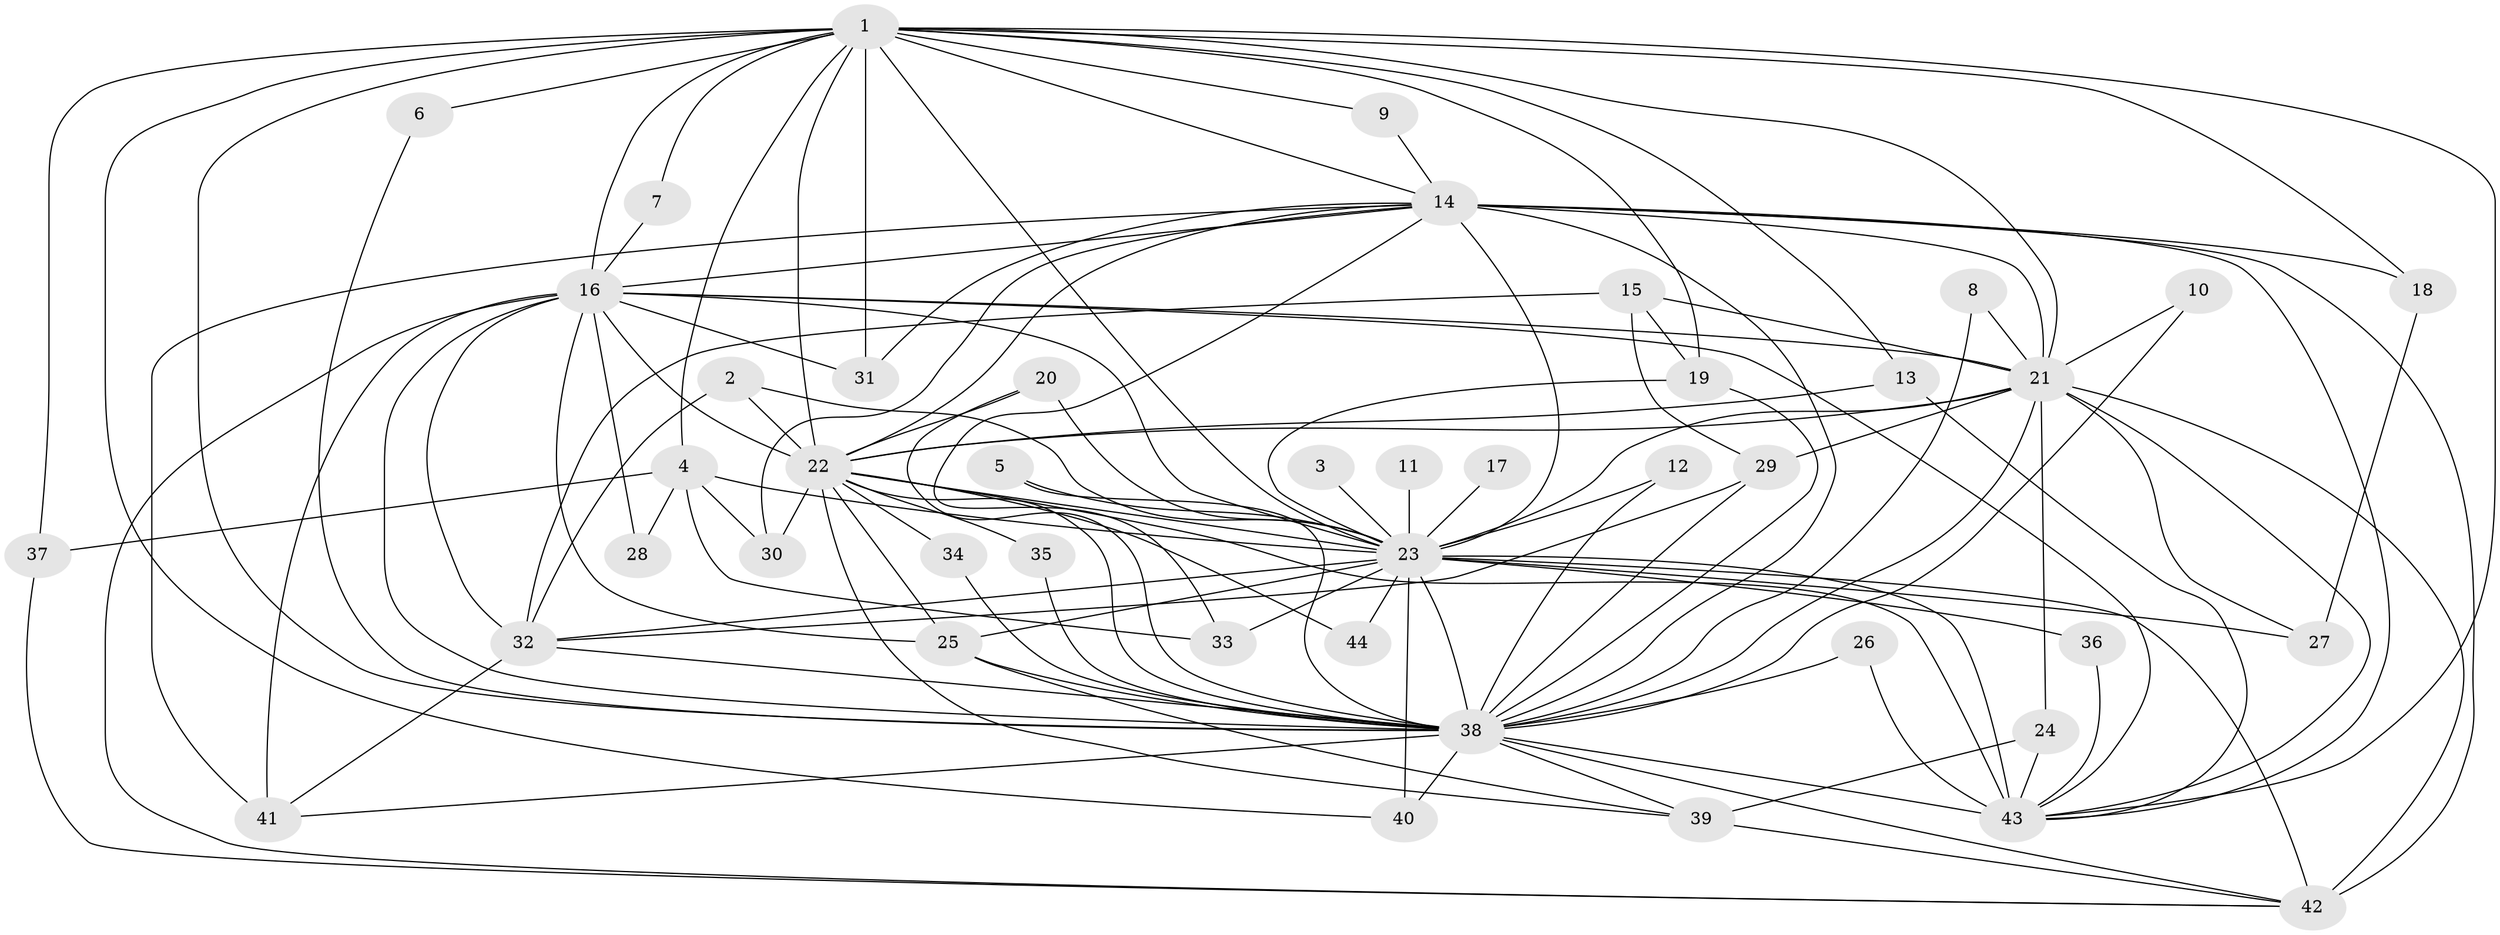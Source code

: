 // original degree distribution, {19: 0.022988505747126436, 15: 0.011494252873563218, 21: 0.011494252873563218, 14: 0.011494252873563218, 18: 0.034482758620689655, 29: 0.011494252873563218, 20: 0.011494252873563218, 2: 0.4942528735632184, 3: 0.26436781609195403, 4: 0.08045977011494253, 5: 0.011494252873563218, 7: 0.011494252873563218, 6: 0.022988505747126436}
// Generated by graph-tools (version 1.1) at 2025/49/03/09/25 03:49:34]
// undirected, 44 vertices, 121 edges
graph export_dot {
graph [start="1"]
  node [color=gray90,style=filled];
  1;
  2;
  3;
  4;
  5;
  6;
  7;
  8;
  9;
  10;
  11;
  12;
  13;
  14;
  15;
  16;
  17;
  18;
  19;
  20;
  21;
  22;
  23;
  24;
  25;
  26;
  27;
  28;
  29;
  30;
  31;
  32;
  33;
  34;
  35;
  36;
  37;
  38;
  39;
  40;
  41;
  42;
  43;
  44;
  1 -- 4 [weight=1.0];
  1 -- 6 [weight=1.0];
  1 -- 7 [weight=1.0];
  1 -- 9 [weight=1.0];
  1 -- 13 [weight=1.0];
  1 -- 14 [weight=1.0];
  1 -- 16 [weight=2.0];
  1 -- 18 [weight=2.0];
  1 -- 19 [weight=1.0];
  1 -- 21 [weight=1.0];
  1 -- 22 [weight=1.0];
  1 -- 23 [weight=2.0];
  1 -- 31 [weight=1.0];
  1 -- 37 [weight=1.0];
  1 -- 38 [weight=2.0];
  1 -- 40 [weight=1.0];
  1 -- 43 [weight=1.0];
  2 -- 22 [weight=1.0];
  2 -- 23 [weight=1.0];
  2 -- 32 [weight=1.0];
  3 -- 23 [weight=2.0];
  4 -- 23 [weight=2.0];
  4 -- 28 [weight=1.0];
  4 -- 30 [weight=1.0];
  4 -- 33 [weight=1.0];
  4 -- 37 [weight=1.0];
  5 -- 23 [weight=1.0];
  5 -- 38 [weight=1.0];
  6 -- 38 [weight=1.0];
  7 -- 16 [weight=1.0];
  8 -- 21 [weight=1.0];
  8 -- 38 [weight=1.0];
  9 -- 14 [weight=1.0];
  10 -- 21 [weight=1.0];
  10 -- 38 [weight=1.0];
  11 -- 23 [weight=1.0];
  12 -- 23 [weight=1.0];
  12 -- 38 [weight=1.0];
  13 -- 22 [weight=1.0];
  13 -- 43 [weight=1.0];
  14 -- 16 [weight=1.0];
  14 -- 18 [weight=1.0];
  14 -- 21 [weight=1.0];
  14 -- 22 [weight=1.0];
  14 -- 23 [weight=2.0];
  14 -- 30 [weight=1.0];
  14 -- 31 [weight=1.0];
  14 -- 33 [weight=1.0];
  14 -- 38 [weight=2.0];
  14 -- 41 [weight=1.0];
  14 -- 42 [weight=1.0];
  14 -- 43 [weight=1.0];
  15 -- 19 [weight=1.0];
  15 -- 21 [weight=1.0];
  15 -- 29 [weight=1.0];
  15 -- 32 [weight=2.0];
  16 -- 21 [weight=1.0];
  16 -- 22 [weight=1.0];
  16 -- 23 [weight=3.0];
  16 -- 25 [weight=1.0];
  16 -- 28 [weight=1.0];
  16 -- 31 [weight=1.0];
  16 -- 32 [weight=1.0];
  16 -- 38 [weight=3.0];
  16 -- 41 [weight=1.0];
  16 -- 42 [weight=1.0];
  16 -- 43 [weight=1.0];
  17 -- 23 [weight=1.0];
  18 -- 27 [weight=1.0];
  19 -- 23 [weight=1.0];
  19 -- 38 [weight=1.0];
  20 -- 22 [weight=1.0];
  20 -- 23 [weight=2.0];
  20 -- 38 [weight=1.0];
  21 -- 22 [weight=1.0];
  21 -- 23 [weight=3.0];
  21 -- 24 [weight=1.0];
  21 -- 27 [weight=1.0];
  21 -- 29 [weight=2.0];
  21 -- 38 [weight=2.0];
  21 -- 42 [weight=1.0];
  21 -- 43 [weight=1.0];
  22 -- 23 [weight=2.0];
  22 -- 25 [weight=1.0];
  22 -- 30 [weight=1.0];
  22 -- 34 [weight=1.0];
  22 -- 35 [weight=1.0];
  22 -- 38 [weight=2.0];
  22 -- 39 [weight=1.0];
  22 -- 43 [weight=1.0];
  22 -- 44 [weight=1.0];
  23 -- 25 [weight=1.0];
  23 -- 27 [weight=1.0];
  23 -- 32 [weight=1.0];
  23 -- 33 [weight=2.0];
  23 -- 36 [weight=2.0];
  23 -- 38 [weight=4.0];
  23 -- 40 [weight=1.0];
  23 -- 42 [weight=2.0];
  23 -- 43 [weight=2.0];
  23 -- 44 [weight=1.0];
  24 -- 39 [weight=2.0];
  24 -- 43 [weight=1.0];
  25 -- 38 [weight=1.0];
  25 -- 39 [weight=1.0];
  26 -- 38 [weight=1.0];
  26 -- 43 [weight=1.0];
  29 -- 32 [weight=1.0];
  29 -- 38 [weight=1.0];
  32 -- 38 [weight=1.0];
  32 -- 41 [weight=1.0];
  34 -- 38 [weight=1.0];
  35 -- 38 [weight=1.0];
  36 -- 43 [weight=1.0];
  37 -- 42 [weight=1.0];
  38 -- 39 [weight=1.0];
  38 -- 40 [weight=1.0];
  38 -- 41 [weight=1.0];
  38 -- 42 [weight=1.0];
  38 -- 43 [weight=3.0];
  39 -- 42 [weight=1.0];
}
